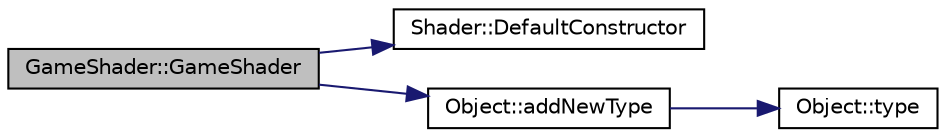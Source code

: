 digraph "GameShader::GameShader"
{
  edge [fontname="Helvetica",fontsize="10",labelfontname="Helvetica",labelfontsize="10"];
  node [fontname="Helvetica",fontsize="10",shape=record];
  rankdir="LR";
  Node1 [label="GameShader::GameShader",height=0.2,width=0.4,color="black", fillcolor="grey75", style="filled", fontcolor="black"];
  Node1 -> Node2 [color="midnightblue",fontsize="10",style="solid",fontname="Helvetica"];
  Node2 [label="Shader::DefaultConstructor",height=0.2,width=0.4,color="black", fillcolor="white", style="filled",URL="$class_shader.html#a919098023de06677f9b99e6e3f4a5b0a"];
  Node1 -> Node3 [color="midnightblue",fontsize="10",style="solid",fontname="Helvetica"];
  Node3 [label="Object::addNewType",height=0.2,width=0.4,color="black", fillcolor="white", style="filled",URL="$class_object.html#acb87dc6630fa84f6054249db34cf682d"];
  Node3 -> Node4 [color="midnightblue",fontsize="10",style="solid",fontname="Helvetica"];
  Node4 [label="Object::type",height=0.2,width=0.4,color="black", fillcolor="white", style="filled",URL="$class_object.html#a4433fd7d9d5f2806e9b21a9dda623e51"];
}
